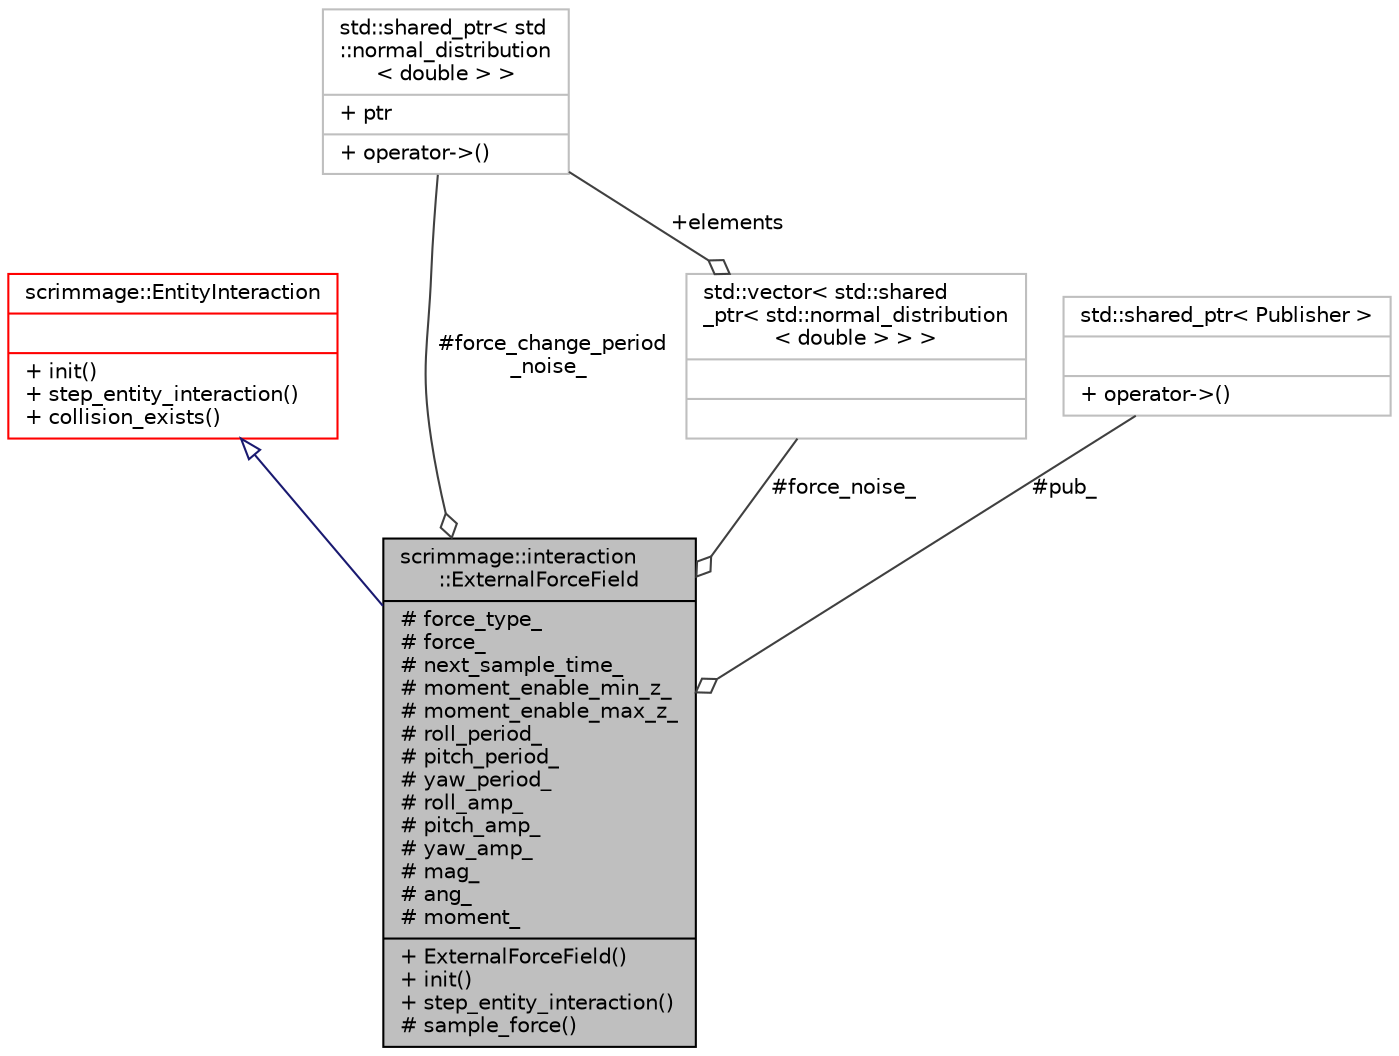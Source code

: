 digraph "scrimmage::interaction::ExternalForceField"
{
 // LATEX_PDF_SIZE
  edge [fontname="Helvetica",fontsize="10",labelfontname="Helvetica",labelfontsize="10"];
  node [fontname="Helvetica",fontsize="10",shape=record];
  Node1 [label="{scrimmage::interaction\l::ExternalForceField\n|# force_type_\l# force_\l# next_sample_time_\l# moment_enable_min_z_\l# moment_enable_max_z_\l# roll_period_\l# pitch_period_\l# yaw_period_\l# roll_amp_\l# pitch_amp_\l# yaw_amp_\l# mag_\l# ang_\l# moment_\l|+ ExternalForceField()\l+ init()\l+ step_entity_interaction()\l# sample_force()\l}",height=0.2,width=0.4,color="black", fillcolor="grey75", style="filled", fontcolor="black",tooltip=" "];
  Node2 -> Node1 [dir="back",color="midnightblue",fontsize="10",style="solid",arrowtail="onormal",fontname="Helvetica"];
  Node2 [label="{scrimmage::EntityInteraction\n||+ init()\l+ step_entity_interaction()\l+ collision_exists()\l}",height=0.2,width=0.4,color="red", fillcolor="white", style="filled",URL="$classscrimmage_1_1EntityInteraction.html",tooltip=" "];
  Node93 -> Node1 [color="grey25",fontsize="10",style="solid",label=" #force_noise_" ,arrowhead="odiamond",fontname="Helvetica"];
  Node93 [label="{std::vector\< std::shared\l_ptr\< std::normal_distribution\l\< double \> \> \>\n||}",height=0.2,width=0.4,color="grey75", fillcolor="white", style="filled",tooltip=" "];
  Node94 -> Node93 [color="grey25",fontsize="10",style="solid",label=" +elements" ,arrowhead="odiamond",fontname="Helvetica"];
  Node94 [label="{std::shared_ptr\< std\l::normal_distribution\l\< double \> \>\n|+ ptr\l|+ operator-\>()\l}",height=0.2,width=0.4,color="grey75", fillcolor="white", style="filled",tooltip=" "];
  Node94 -> Node1 [color="grey25",fontsize="10",style="solid",label=" #force_change_period\l_noise_" ,arrowhead="odiamond",fontname="Helvetica"];
  Node95 -> Node1 [color="grey25",fontsize="10",style="solid",label=" #pub_" ,arrowhead="odiamond",fontname="Helvetica"];
  Node95 [label="{std::shared_ptr\< Publisher \>\n||+ operator-\>()\l}",height=0.2,width=0.4,color="grey75", fillcolor="white", style="filled",tooltip=" "];
}
